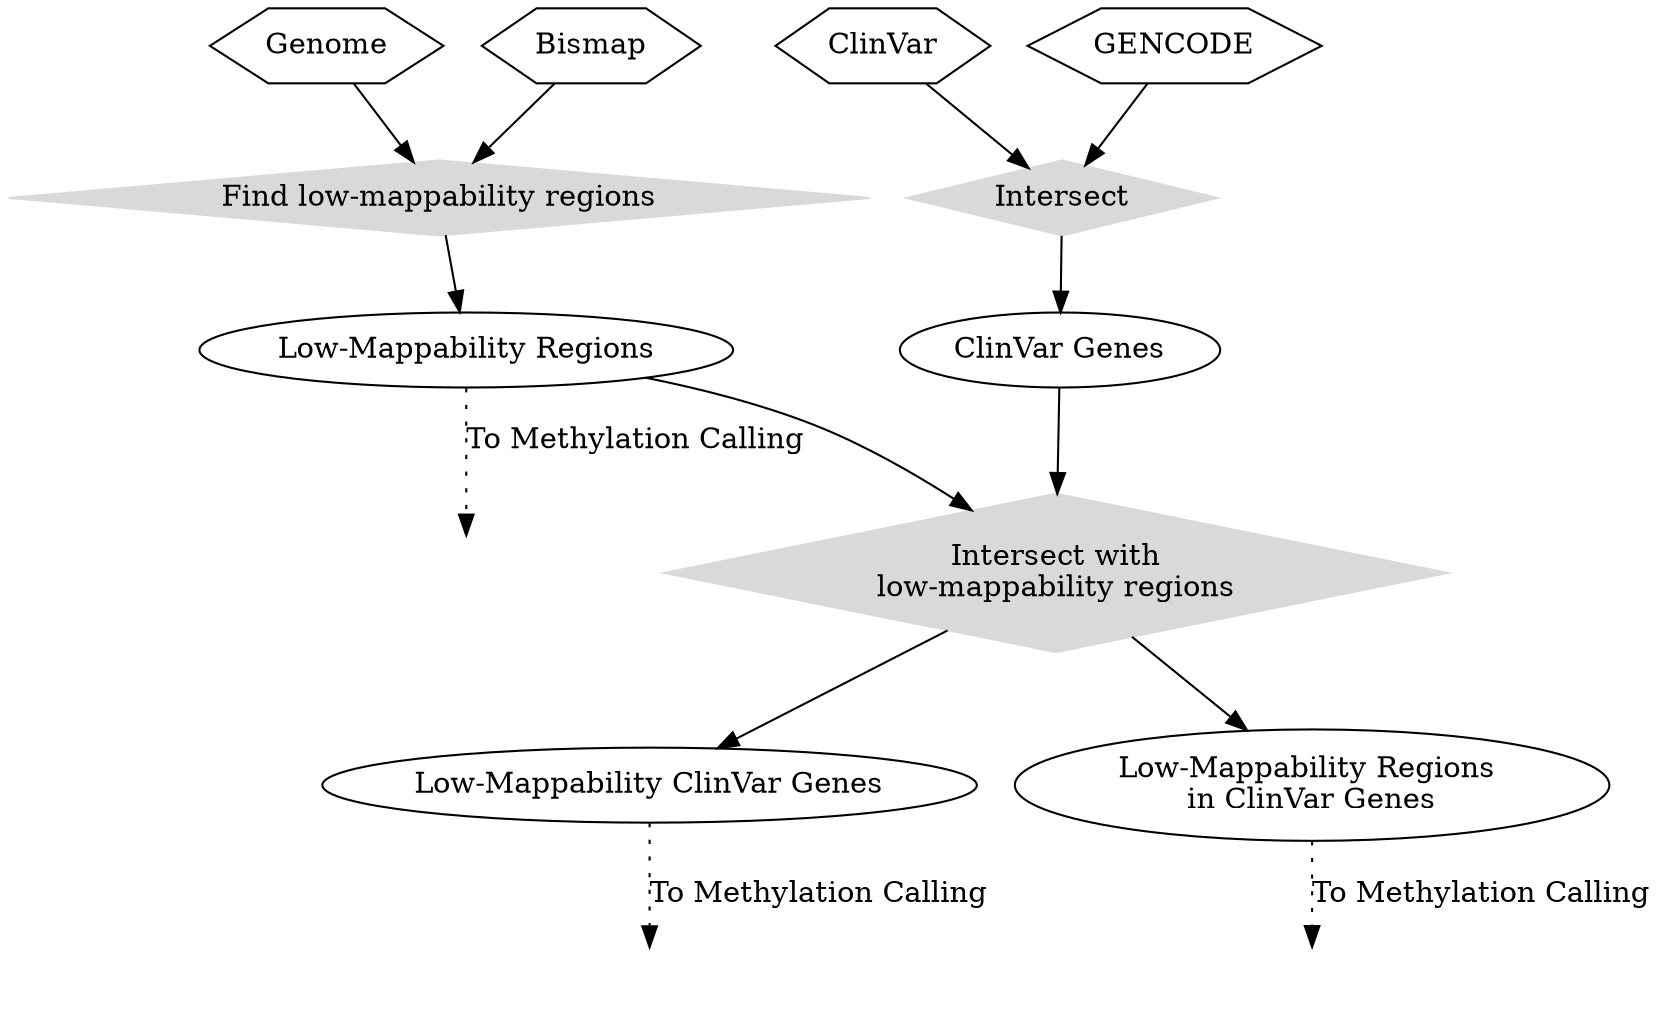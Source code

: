 digraph workflow {


	"Genome" [shape=hexagon];

	"ClinVar" [shape=hexagon];

	"GENCODE" [shape=hexagon];

	"Bismap" [shape=hexagon];

	"Intersect_1" [shape=diamond,  color=gray85, style=filled, label="Intersect"];

	"ClinVar" -> "Intersect_1";

	"GENCODE" -> "Intersect_1";

	"Intersect_1" -> "ClinVar Genes";

	"Intersect_3" [shape=diamond,  color=gray85, style=filled, label="Find low-mappability regions"];

	"Bismap" -> "Intersect_3";

	"Genome" -> "Intersect_3";

	"Intersect_3" -> "Low-Mappability Regions";

	"Intersect_2" [shape=diamond,  color=gray85, style=filled, label="Intersect with\nlow-mappability regions"];

	"ClinVar Genes" -> "Intersect_2";

	"Low-Mappability Regions" -> "Intersect_2";

	"Intersect_2" -> "Low-Mappability ClinVar Genes";

	"Intersect_2" -> "Low-Mappability Regions \nin ClinVar Genes";

	"Low-Mappability Regions" -> "BAM_PROC_1" [label="To Methylation Calling", style=dotted];

	"Low-Mappability ClinVar Genes" -> "BAM_PROC_2" [label="To Methylation Calling", style=dotted];

	"Low-Mappability Regions \nin ClinVar Genes" -> "BAM_PROC_3" [label="To Methylation Calling", style=dotted];

	"BAM_PROC_1" [style=invis];

	"BAM_PROC_2" [style=invis];

	"BAM_PROC_3" [style=invis];


	
 }